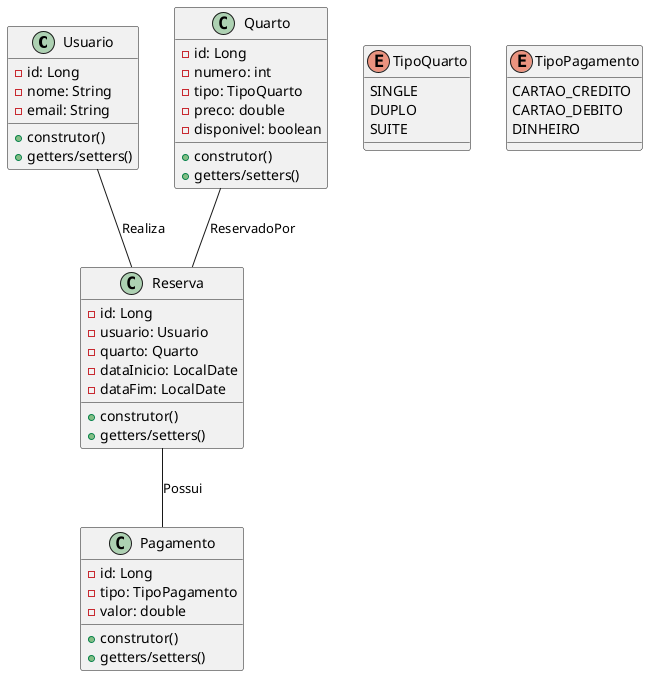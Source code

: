 @startuml

class Usuario {
  - id: Long
  - nome: String
  - email: String
  + construtor()
  + getters/setters()
}

class Quarto {
  - id: Long
  - numero: int
  - tipo: TipoQuarto
  - preco: double
  - disponivel: boolean
  + construtor()
  + getters/setters()
}

enum TipoQuarto {
  SINGLE
  DUPLO
  SUITE
}

class Reserva {
  - id: Long
  - usuario: Usuario
  - quarto: Quarto
  - dataInicio: LocalDate
  - dataFim: LocalDate
  + construtor()
  + getters/setters()
}

class Pagamento {
  - id: Long
  - tipo: TipoPagamento
  - valor: double
  + construtor()
  + getters/setters()
}

enum TipoPagamento {
  CARTAO_CREDITO
  CARTAO_DEBITO
  DINHEIRO
}

Usuario -- Reserva : Realiza
Quarto -- Reserva : ReservadoPor
Reserva -- Pagamento : Possui

@enduml
